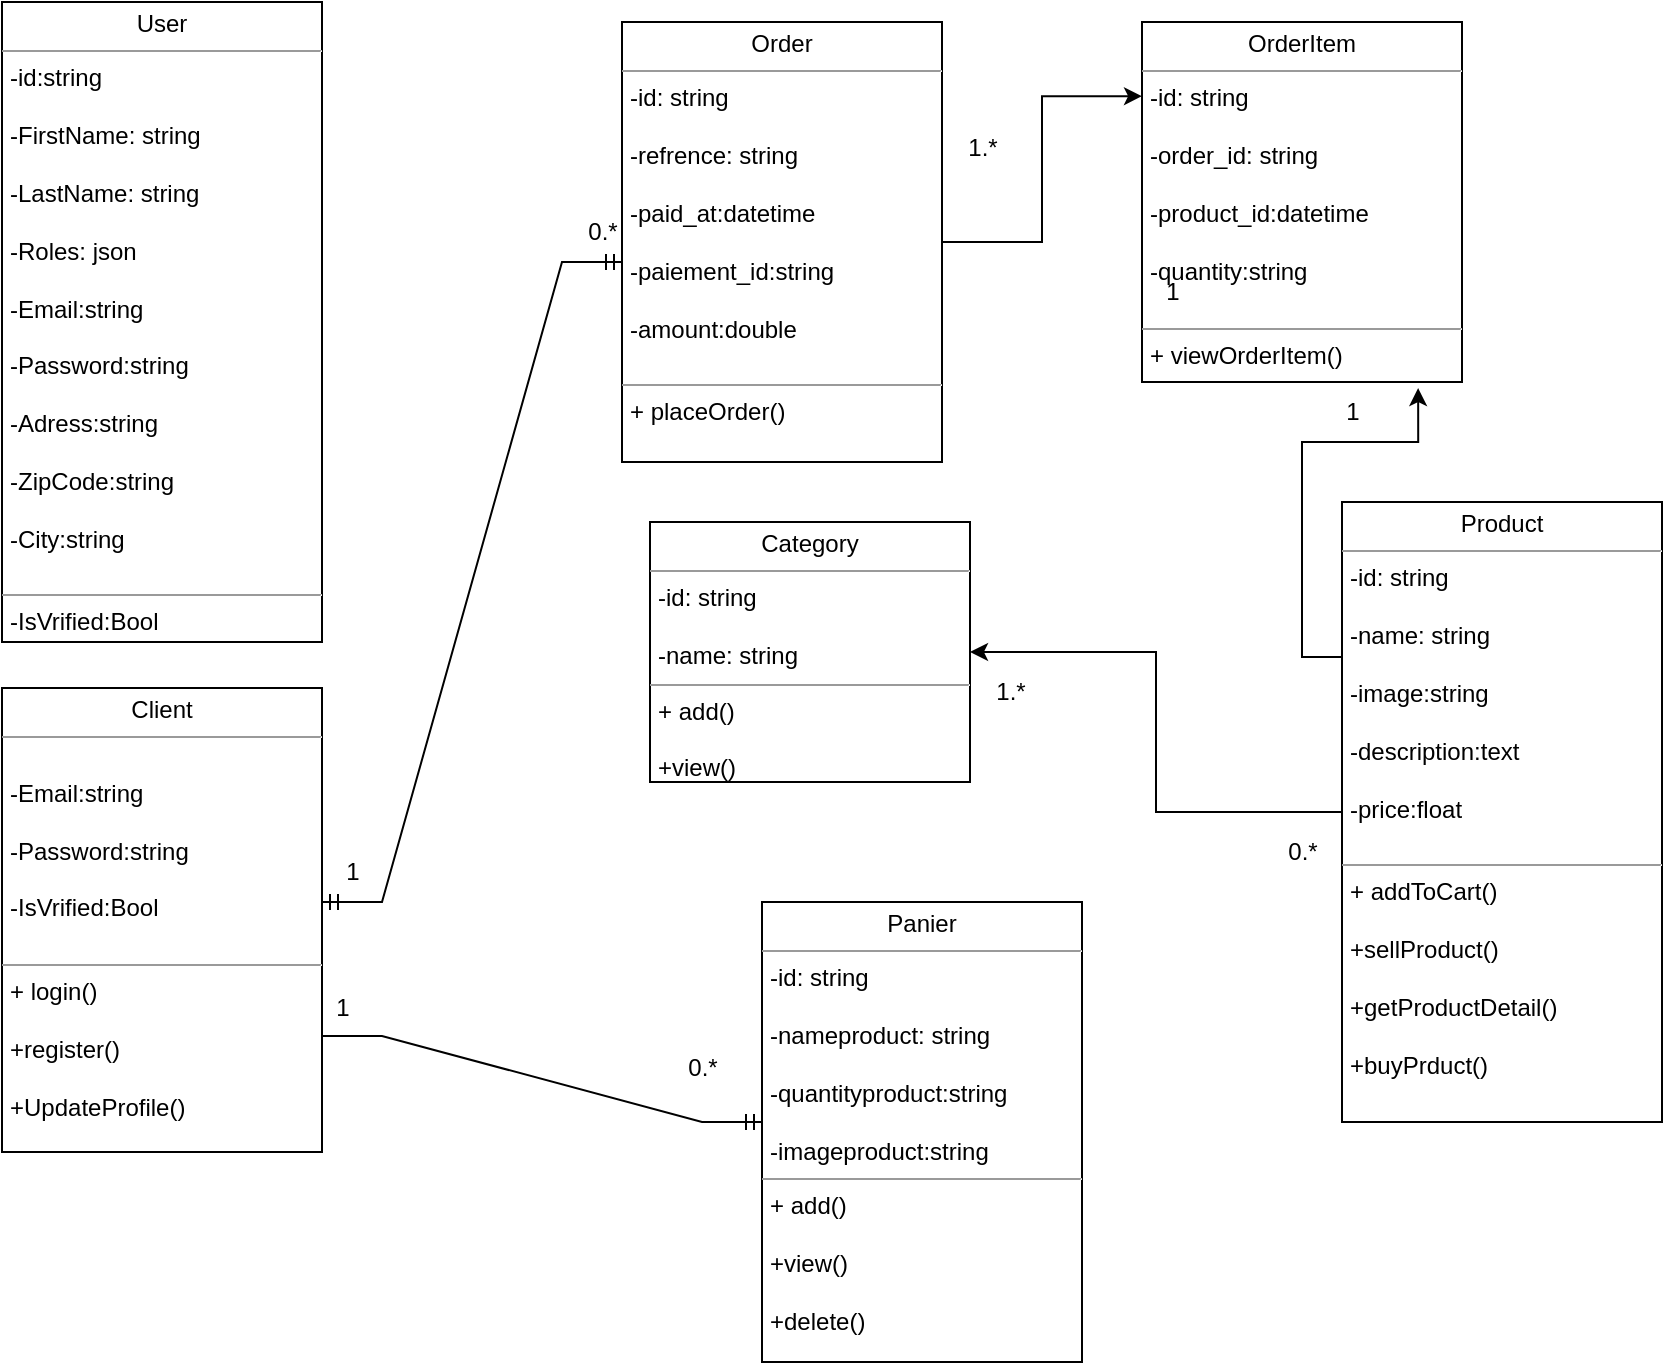 <mxfile version="21.2.8" type="device">
  <diagram name="Page-1" id="3ezGziUiRQSxmLoqUvwv">
    <mxGraphModel dx="1120" dy="532" grid="1" gridSize="10" guides="1" tooltips="1" connect="1" arrows="1" fold="1" page="1" pageScale="1" pageWidth="827" pageHeight="1169" math="0" shadow="0">
      <root>
        <mxCell id="0" />
        <mxCell id="1" parent="0" />
        <mxCell id="BA7capK8kGxHlwMEma1d-8" value="&lt;p style=&quot;margin:0px;margin-top:4px;text-align:center;&quot;&gt;User&lt;/p&gt;&lt;hr size=&quot;1&quot;&gt;&lt;p style=&quot;margin:0px;margin-left:4px;&quot;&gt;-id:string&lt;/p&gt;&lt;p style=&quot;margin:0px;margin-left:4px;&quot;&gt;&lt;br&gt;&lt;/p&gt;&lt;p style=&quot;margin:0px;margin-left:4px;&quot;&gt;-FirstName: string&lt;br&gt;&lt;/p&gt;&lt;p style=&quot;margin:0px;margin-left:4px;&quot;&gt;&lt;br&gt;&lt;/p&gt;&lt;p style=&quot;margin:0px;margin-left:4px;&quot;&gt;-LastName: string&lt;br&gt;&lt;/p&gt;&lt;p style=&quot;margin:0px;margin-left:4px;&quot;&gt;&lt;br&gt;&lt;/p&gt;&lt;p style=&quot;margin:0px;margin-left:4px;&quot;&gt;-Roles: json&lt;/p&gt;&lt;p style=&quot;margin:0px;margin-left:4px;&quot;&gt;&lt;br style=&quot;border-color: var(--border-color);&quot;&gt;-Email:string&lt;br&gt;&lt;/p&gt;&lt;p style=&quot;margin:0px;margin-left:4px;&quot;&gt;&lt;br style=&quot;border-color: var(--border-color);&quot;&gt;-Password:string&lt;br style=&quot;border-color: var(--border-color);&quot;&gt;&lt;br style=&quot;border-color: var(--border-color);&quot;&gt;-Adress:string&lt;br style=&quot;border-color: var(--border-color);&quot;&gt;&lt;br style=&quot;border-color: var(--border-color);&quot;&gt;-ZipCode:string&lt;br style=&quot;border-color: var(--border-color);&quot;&gt;&lt;br style=&quot;border-color: var(--border-color);&quot;&gt;-City:string&lt;br style=&quot;border-color: var(--border-color);&quot;&gt;&lt;br&gt;&lt;/p&gt;&lt;hr size=&quot;1&quot;&gt;&lt;p style=&quot;margin:0px;margin-left:4px;&quot;&gt;-IsVrified:Bool&lt;br&gt;&lt;/p&gt;" style="verticalAlign=top;align=left;overflow=fill;fontSize=12;fontFamily=Helvetica;html=1;whiteSpace=wrap;" parent="1" vertex="1">
          <mxGeometry x="10" y="10" width="160" height="320" as="geometry" />
        </mxCell>
        <mxCell id="BA7capK8kGxHlwMEma1d-31" style="edgeStyle=orthogonalEdgeStyle;rounded=0;orthogonalLoop=1;jettySize=auto;html=1;entryX=1;entryY=0.5;entryDx=0;entryDy=0;" parent="1" source="BA7capK8kGxHlwMEma1d-9" target="BA7capK8kGxHlwMEma1d-12" edge="1">
          <mxGeometry relative="1" as="geometry" />
        </mxCell>
        <mxCell id="BA7capK8kGxHlwMEma1d-38" style="edgeStyle=orthogonalEdgeStyle;rounded=0;orthogonalLoop=1;jettySize=auto;html=1;exitX=0;exitY=0.25;exitDx=0;exitDy=0;entryX=0.863;entryY=1.017;entryDx=0;entryDy=0;entryPerimeter=0;" parent="1" source="BA7capK8kGxHlwMEma1d-9" target="BA7capK8kGxHlwMEma1d-13" edge="1">
          <mxGeometry relative="1" as="geometry">
            <mxPoint x="790" y="320" as="targetPoint" />
          </mxGeometry>
        </mxCell>
        <mxCell id="BA7capK8kGxHlwMEma1d-9" value="&lt;p style=&quot;margin:0px;margin-top:4px;text-align:center;&quot;&gt;Product&lt;/p&gt;&lt;hr size=&quot;1&quot;&gt;&lt;p style=&quot;margin:0px;margin-left:4px;&quot;&gt;-id: string&lt;/p&gt;&lt;p style=&quot;margin:0px;margin-left:4px;&quot;&gt;&lt;br&gt;&lt;/p&gt;&lt;p style=&quot;margin:0px;margin-left:4px;&quot;&gt;-name: string&lt;br&gt;&lt;/p&gt;&lt;p style=&quot;margin:0px;margin-left:4px;&quot;&gt;&lt;br&gt;&lt;/p&gt;&lt;p style=&quot;margin:0px;margin-left:4px;&quot;&gt;-image:string&lt;br&gt;&lt;/p&gt;&lt;p style=&quot;margin:0px;margin-left:4px;&quot;&gt;&lt;br style=&quot;border-color: var(--border-color);&quot;&gt;-description:text&lt;br style=&quot;border-color: var(--border-color);&quot;&gt;&lt;br style=&quot;border-color: var(--border-color);&quot;&gt;-price:float&lt;br&gt;&lt;/p&gt;&lt;p style=&quot;margin:0px;margin-left:4px;&quot;&gt;&lt;br&gt;&lt;/p&gt;&lt;hr size=&quot;1&quot;&gt;&lt;p style=&quot;margin:0px;margin-left:4px;&quot;&gt;+ addToCart()&lt;/p&gt;&lt;p style=&quot;margin:0px;margin-left:4px;&quot;&gt;&lt;br&gt;&lt;/p&gt;&lt;p style=&quot;margin:0px;margin-left:4px;&quot;&gt;+sellProduct()&lt;/p&gt;&lt;p style=&quot;margin:0px;margin-left:4px;&quot;&gt;&lt;br&gt;&lt;/p&gt;&lt;p style=&quot;margin:0px;margin-left:4px;&quot;&gt;+getProductDetail()&lt;/p&gt;&lt;p style=&quot;margin:0px;margin-left:4px;&quot;&gt;&lt;br&gt;&lt;/p&gt;&lt;p style=&quot;margin:0px;margin-left:4px;&quot;&gt;+buyPrduct()&lt;/p&gt;" style="verticalAlign=top;align=left;overflow=fill;fontSize=12;fontFamily=Helvetica;html=1;whiteSpace=wrap;" parent="1" vertex="1">
          <mxGeometry x="680" y="260" width="160" height="310" as="geometry" />
        </mxCell>
        <mxCell id="BA7capK8kGxHlwMEma1d-37" style="edgeStyle=orthogonalEdgeStyle;rounded=0;orthogonalLoop=1;jettySize=auto;html=1;entryX=0;entryY=0.206;entryDx=0;entryDy=0;entryPerimeter=0;" parent="1" source="BA7capK8kGxHlwMEma1d-11" target="BA7capK8kGxHlwMEma1d-13" edge="1">
          <mxGeometry relative="1" as="geometry" />
        </mxCell>
        <mxCell id="BA7capK8kGxHlwMEma1d-11" value="&lt;p style=&quot;margin:0px;margin-top:4px;text-align:center;&quot;&gt;Order&lt;/p&gt;&lt;hr size=&quot;1&quot;&gt;&lt;p style=&quot;margin:0px;margin-left:4px;&quot;&gt;-id: string&lt;/p&gt;&lt;p style=&quot;margin:0px;margin-left:4px;&quot;&gt;&lt;br&gt;&lt;/p&gt;&lt;p style=&quot;margin:0px;margin-left:4px;&quot;&gt;-refrence: string&lt;br&gt;&lt;/p&gt;&lt;p style=&quot;margin:0px;margin-left:4px;&quot;&gt;&lt;br&gt;&lt;/p&gt;&lt;p style=&quot;margin:0px;margin-left:4px;&quot;&gt;-paid_at:datetime&lt;br&gt;&lt;/p&gt;&lt;p style=&quot;margin:0px;margin-left:4px;&quot;&gt;&lt;br style=&quot;border-color: var(--border-color);&quot;&gt;-paiement_id:string&lt;br style=&quot;border-color: var(--border-color);&quot;&gt;&lt;br style=&quot;border-color: var(--border-color);&quot;&gt;-amount:double&lt;br&gt;&lt;/p&gt;&lt;p style=&quot;margin:0px;margin-left:4px;&quot;&gt;&lt;br&gt;&lt;/p&gt;&lt;hr size=&quot;1&quot;&gt;&lt;p style=&quot;margin:0px;margin-left:4px;&quot;&gt;+ placeOrder()&lt;/p&gt;" style="verticalAlign=top;align=left;overflow=fill;fontSize=12;fontFamily=Helvetica;html=1;whiteSpace=wrap;" parent="1" vertex="1">
          <mxGeometry x="320" y="20" width="160" height="220" as="geometry" />
        </mxCell>
        <mxCell id="BA7capK8kGxHlwMEma1d-12" value="&lt;p style=&quot;margin:0px;margin-top:4px;text-align:center;&quot;&gt;Category&lt;/p&gt;&lt;hr size=&quot;1&quot;&gt;&lt;p style=&quot;margin:0px;margin-left:4px;&quot;&gt;-id: string&lt;/p&gt;&lt;p style=&quot;margin:0px;margin-left:4px;&quot;&gt;&lt;br&gt;&lt;/p&gt;&lt;p style=&quot;margin:0px;margin-left:4px;&quot;&gt;-name: string&lt;/p&gt;&lt;hr size=&quot;1&quot;&gt;&lt;p style=&quot;margin:0px;margin-left:4px;&quot;&gt;+ add()&lt;/p&gt;&lt;p style=&quot;margin:0px;margin-left:4px;&quot;&gt;&lt;br&gt;&lt;/p&gt;&lt;p style=&quot;margin:0px;margin-left:4px;&quot;&gt;+view()&lt;/p&gt;&lt;p style=&quot;margin:0px;margin-left:4px;&quot;&gt;&lt;br&gt;&lt;/p&gt;&lt;p style=&quot;margin:0px;margin-left:4px;&quot;&gt;&lt;br&gt;&lt;/p&gt;" style="verticalAlign=top;align=left;overflow=fill;fontSize=12;fontFamily=Helvetica;html=1;whiteSpace=wrap;" parent="1" vertex="1">
          <mxGeometry x="334" y="270" width="160" height="130" as="geometry" />
        </mxCell>
        <mxCell id="BA7capK8kGxHlwMEma1d-13" value="&lt;p style=&quot;margin:0px;margin-top:4px;text-align:center;&quot;&gt;OrderItem&lt;/p&gt;&lt;hr size=&quot;1&quot;&gt;&lt;p style=&quot;margin:0px;margin-left:4px;&quot;&gt;-id: string&lt;/p&gt;&lt;p style=&quot;margin:0px;margin-left:4px;&quot;&gt;&lt;br&gt;&lt;/p&gt;&lt;p style=&quot;margin:0px;margin-left:4px;&quot;&gt;-order_id: string&lt;br&gt;&lt;/p&gt;&lt;p style=&quot;margin:0px;margin-left:4px;&quot;&gt;&lt;br&gt;&lt;/p&gt;&lt;p style=&quot;margin:0px;margin-left:4px;&quot;&gt;-product_id:datetime&lt;br&gt;&lt;/p&gt;&lt;p style=&quot;margin:0px;margin-left:4px;&quot;&gt;&lt;br style=&quot;border-color: var(--border-color);&quot;&gt;-quantity:string&lt;br style=&quot;border-color: var(--border-color);&quot;&gt;&lt;br&gt;&lt;/p&gt;&lt;hr size=&quot;1&quot;&gt;&lt;p style=&quot;margin:0px;margin-left:4px;&quot;&gt;+ viewOrderItem()&lt;/p&gt;" style="verticalAlign=top;align=left;overflow=fill;fontSize=12;fontFamily=Helvetica;html=1;whiteSpace=wrap;" parent="1" vertex="1">
          <mxGeometry x="580" y="20" width="160" height="180" as="geometry" />
        </mxCell>
        <mxCell id="BA7capK8kGxHlwMEma1d-33" value="1.*" style="text;html=1;align=center;verticalAlign=middle;resizable=0;points=[];autosize=1;strokeColor=none;fillColor=none;" parent="1" vertex="1">
          <mxGeometry x="494" y="340" width="40" height="30" as="geometry" />
        </mxCell>
        <mxCell id="BA7capK8kGxHlwMEma1d-39" value="0.*" style="text;html=1;align=center;verticalAlign=middle;resizable=0;points=[];autosize=1;strokeColor=none;fillColor=none;" parent="1" vertex="1">
          <mxGeometry x="640" y="420" width="40" height="30" as="geometry" />
        </mxCell>
        <mxCell id="BA7capK8kGxHlwMEma1d-40" value="1" style="text;html=1;align=center;verticalAlign=middle;resizable=0;points=[];autosize=1;strokeColor=none;fillColor=none;" parent="1" vertex="1">
          <mxGeometry x="670" y="200" width="30" height="30" as="geometry" />
        </mxCell>
        <mxCell id="BA7capK8kGxHlwMEma1d-41" value="1" style="text;html=1;align=center;verticalAlign=middle;resizable=0;points=[];autosize=1;strokeColor=none;fillColor=none;" parent="1" vertex="1">
          <mxGeometry x="580" y="140" width="30" height="30" as="geometry" />
        </mxCell>
        <mxCell id="BA7capK8kGxHlwMEma1d-42" value="1.*" style="text;html=1;align=center;verticalAlign=middle;resizable=0;points=[];autosize=1;strokeColor=none;fillColor=none;" parent="1" vertex="1">
          <mxGeometry x="480" y="68" width="40" height="30" as="geometry" />
        </mxCell>
        <mxCell id="3FL0dLRXV-J23aWy5OTl-1" value="&lt;p style=&quot;margin:0px;margin-top:4px;text-align:center;&quot;&gt;Client&lt;/p&gt;&lt;hr size=&quot;1&quot;&gt;&lt;p style=&quot;margin:0px;margin-left:4px;&quot;&gt;&lt;br&gt;&lt;/p&gt;&lt;p style=&quot;margin:0px;margin-left:4px;&quot;&gt;-Email:string&lt;br&gt;&lt;/p&gt;&lt;p style=&quot;margin:0px;margin-left:4px;&quot;&gt;&lt;br style=&quot;border-color: var(--border-color);&quot;&gt;-Password:string&lt;br style=&quot;border-color: var(--border-color);&quot;&gt;&lt;br style=&quot;border-color: var(--border-color);&quot;&gt;-IsVrified:Bool&lt;br&gt;&lt;/p&gt;&lt;p style=&quot;margin:0px;margin-left:4px;&quot;&gt;&lt;br&gt;&lt;/p&gt;&lt;hr size=&quot;1&quot;&gt;&lt;p style=&quot;border-color: var(--border-color); margin: 0px 0px 0px 4px;&quot;&gt;+ login()&lt;/p&gt;&lt;p style=&quot;border-color: var(--border-color); margin: 0px 0px 0px 4px;&quot;&gt;&lt;br style=&quot;border-color: var(--border-color);&quot;&gt;&lt;/p&gt;&lt;p style=&quot;border-color: var(--border-color); margin: 0px 0px 0px 4px;&quot;&gt;+register()&lt;/p&gt;&lt;p style=&quot;border-color: var(--border-color); margin: 0px 0px 0px 4px;&quot;&gt;&lt;br style=&quot;border-color: var(--border-color);&quot;&gt;&lt;/p&gt;&lt;p style=&quot;border-color: var(--border-color); margin: 0px 0px 0px 4px;&quot;&gt;+UpdateProfile()&lt;/p&gt;" style="verticalAlign=top;align=left;overflow=fill;fontSize=12;fontFamily=Helvetica;html=1;whiteSpace=wrap;" vertex="1" parent="1">
          <mxGeometry x="10" y="353" width="160" height="232" as="geometry" />
        </mxCell>
        <mxCell id="3FL0dLRXV-J23aWy5OTl-2" value="&lt;p style=&quot;margin:0px;margin-top:4px;text-align:center;&quot;&gt;Panier&lt;/p&gt;&lt;hr size=&quot;1&quot;&gt;&lt;p style=&quot;margin:0px;margin-left:4px;&quot;&gt;-id: string&lt;/p&gt;&lt;p style=&quot;margin:0px;margin-left:4px;&quot;&gt;&lt;br&gt;&lt;/p&gt;&lt;p style=&quot;margin:0px;margin-left:4px;&quot;&gt;-nameproduct: string&lt;/p&gt;&lt;p style=&quot;margin:0px;margin-left:4px;&quot;&gt;&lt;br&gt;&lt;/p&gt;&lt;p style=&quot;margin:0px;margin-left:4px;&quot;&gt;-quantityproduct:string&lt;/p&gt;&lt;p style=&quot;margin:0px;margin-left:4px;&quot;&gt;&lt;br&gt;&lt;/p&gt;&lt;p style=&quot;margin:0px;margin-left:4px;&quot;&gt;-imageproduct:string&lt;/p&gt;&lt;hr size=&quot;1&quot;&gt;&lt;p style=&quot;margin:0px;margin-left:4px;&quot;&gt;+ add()&lt;/p&gt;&lt;p style=&quot;margin:0px;margin-left:4px;&quot;&gt;&lt;br&gt;&lt;/p&gt;&lt;p style=&quot;margin:0px;margin-left:4px;&quot;&gt;+view()&lt;/p&gt;&lt;p style=&quot;margin:0px;margin-left:4px;&quot;&gt;&lt;br&gt;&lt;/p&gt;&lt;p style=&quot;margin:0px;margin-left:4px;&quot;&gt;+delete()&lt;/p&gt;&lt;p style=&quot;margin:0px;margin-left:4px;&quot;&gt;&lt;br&gt;&lt;/p&gt;&lt;p style=&quot;margin:0px;margin-left:4px;&quot;&gt;&lt;br&gt;&lt;/p&gt;" style="verticalAlign=top;align=left;overflow=fill;fontSize=12;fontFamily=Helvetica;html=1;whiteSpace=wrap;" vertex="1" parent="1">
          <mxGeometry x="390" y="460" width="160" height="230" as="geometry" />
        </mxCell>
        <mxCell id="3FL0dLRXV-J23aWy5OTl-5" value="" style="edgeStyle=entityRelationEdgeStyle;fontSize=12;html=1;endArrow=ERmandOne;startArrow=ERmandOne;rounded=0;exitX=1;exitY=0.461;exitDx=0;exitDy=0;exitPerimeter=0;" edge="1" parent="1" source="3FL0dLRXV-J23aWy5OTl-1">
          <mxGeometry width="100" height="100" relative="1" as="geometry">
            <mxPoint x="220" y="240" as="sourcePoint" />
            <mxPoint x="320" y="140" as="targetPoint" />
          </mxGeometry>
        </mxCell>
        <mxCell id="3FL0dLRXV-J23aWy5OTl-6" value="0.*" style="text;html=1;align=center;verticalAlign=middle;resizable=0;points=[];autosize=1;strokeColor=none;fillColor=none;" vertex="1" parent="1">
          <mxGeometry x="290" y="110" width="40" height="30" as="geometry" />
        </mxCell>
        <mxCell id="3FL0dLRXV-J23aWy5OTl-7" value="1" style="text;html=1;align=center;verticalAlign=middle;resizable=0;points=[];autosize=1;strokeColor=none;fillColor=none;" vertex="1" parent="1">
          <mxGeometry x="170" y="430" width="30" height="30" as="geometry" />
        </mxCell>
        <mxCell id="3FL0dLRXV-J23aWy5OTl-8" value="" style="edgeStyle=entityRelationEdgeStyle;fontSize=12;html=1;endArrow=ERmandOne;rounded=0;exitX=1;exitY=0.75;exitDx=0;exitDy=0;entryX=0;entryY=0.478;entryDx=0;entryDy=0;entryPerimeter=0;" edge="1" parent="1" source="3FL0dLRXV-J23aWy5OTl-1" target="3FL0dLRXV-J23aWy5OTl-2">
          <mxGeometry width="100" height="100" relative="1" as="geometry">
            <mxPoint x="210" y="650" as="sourcePoint" />
            <mxPoint x="370" y="640" as="targetPoint" />
          </mxGeometry>
        </mxCell>
        <mxCell id="3FL0dLRXV-J23aWy5OTl-9" value="1" style="text;html=1;align=center;verticalAlign=middle;resizable=0;points=[];autosize=1;strokeColor=none;fillColor=none;" vertex="1" parent="1">
          <mxGeometry x="165" y="498" width="30" height="30" as="geometry" />
        </mxCell>
        <mxCell id="3FL0dLRXV-J23aWy5OTl-10" value="0.*" style="text;html=1;align=center;verticalAlign=middle;resizable=0;points=[];autosize=1;strokeColor=none;fillColor=none;" vertex="1" parent="1">
          <mxGeometry x="340" y="528" width="40" height="30" as="geometry" />
        </mxCell>
      </root>
    </mxGraphModel>
  </diagram>
</mxfile>
